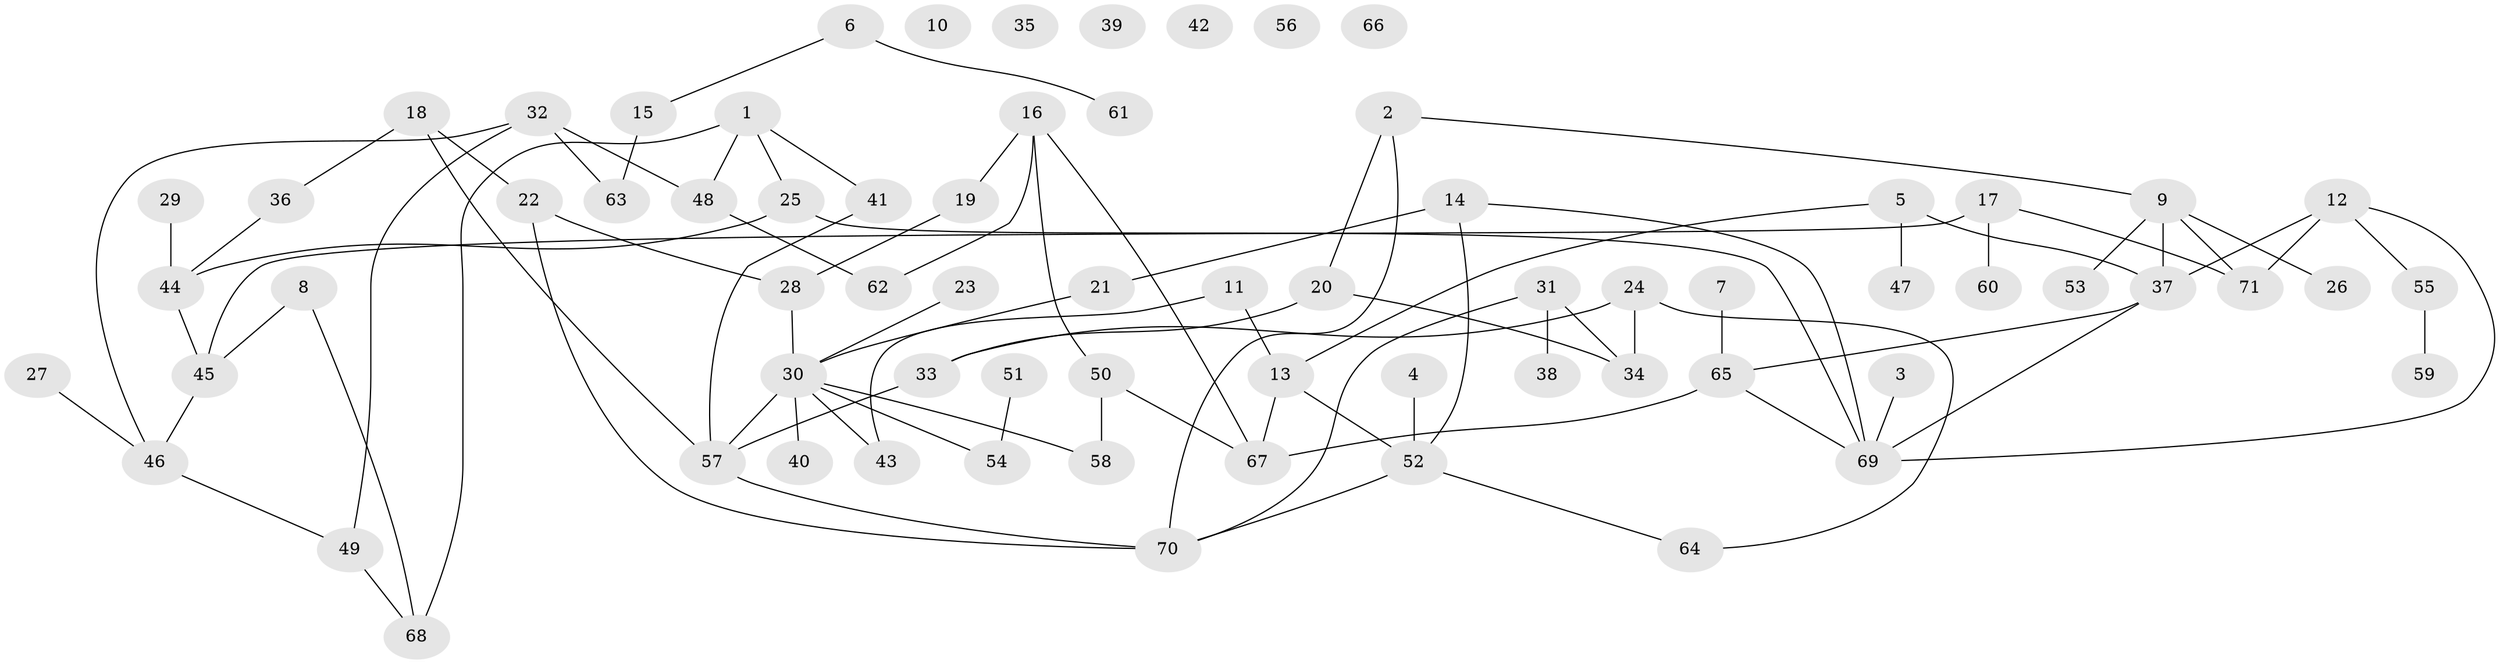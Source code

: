 // Generated by graph-tools (version 1.1) at 2025/12/03/09/25 04:12:52]
// undirected, 71 vertices, 89 edges
graph export_dot {
graph [start="1"]
  node [color=gray90,style=filled];
  1;
  2;
  3;
  4;
  5;
  6;
  7;
  8;
  9;
  10;
  11;
  12;
  13;
  14;
  15;
  16;
  17;
  18;
  19;
  20;
  21;
  22;
  23;
  24;
  25;
  26;
  27;
  28;
  29;
  30;
  31;
  32;
  33;
  34;
  35;
  36;
  37;
  38;
  39;
  40;
  41;
  42;
  43;
  44;
  45;
  46;
  47;
  48;
  49;
  50;
  51;
  52;
  53;
  54;
  55;
  56;
  57;
  58;
  59;
  60;
  61;
  62;
  63;
  64;
  65;
  66;
  67;
  68;
  69;
  70;
  71;
  1 -- 25;
  1 -- 41;
  1 -- 48;
  1 -- 68;
  2 -- 9;
  2 -- 20;
  2 -- 70;
  3 -- 69;
  4 -- 52;
  5 -- 13;
  5 -- 37;
  5 -- 47;
  6 -- 15;
  6 -- 61;
  7 -- 65;
  8 -- 45;
  8 -- 68;
  9 -- 26;
  9 -- 37;
  9 -- 53;
  9 -- 71;
  11 -- 13;
  11 -- 43;
  12 -- 37;
  12 -- 55;
  12 -- 69;
  12 -- 71;
  13 -- 52;
  13 -- 67;
  14 -- 21;
  14 -- 52;
  14 -- 69;
  15 -- 63;
  16 -- 19;
  16 -- 50;
  16 -- 62;
  16 -- 67;
  17 -- 45;
  17 -- 60;
  17 -- 71;
  18 -- 22;
  18 -- 36;
  18 -- 57;
  19 -- 28;
  20 -- 33;
  20 -- 34;
  21 -- 30;
  22 -- 28;
  22 -- 70;
  23 -- 30;
  24 -- 33;
  24 -- 34;
  24 -- 64;
  25 -- 44;
  25 -- 69;
  27 -- 46;
  28 -- 30;
  29 -- 44;
  30 -- 40;
  30 -- 43;
  30 -- 54;
  30 -- 57;
  30 -- 58;
  31 -- 34;
  31 -- 38;
  31 -- 70;
  32 -- 46;
  32 -- 48;
  32 -- 49;
  32 -- 63;
  33 -- 57;
  36 -- 44;
  37 -- 65;
  37 -- 69;
  41 -- 57;
  44 -- 45;
  45 -- 46;
  46 -- 49;
  48 -- 62;
  49 -- 68;
  50 -- 58;
  50 -- 67;
  51 -- 54;
  52 -- 64;
  52 -- 70;
  55 -- 59;
  57 -- 70;
  65 -- 67;
  65 -- 69;
}
